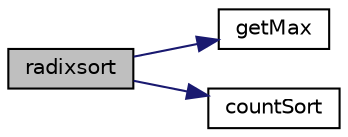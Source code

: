 digraph "radixsort"
{
  edge [fontname="Helvetica",fontsize="10",labelfontname="Helvetica",labelfontsize="10"];
  node [fontname="Helvetica",fontsize="10",shape=record];
  rankdir="LR";
  Node1 [label="radixsort",height=0.2,width=0.4,color="black", fillcolor="grey75", style="filled", fontcolor="black"];
  Node1 -> Node2 [color="midnightblue",fontsize="10",style="solid",fontname="Helvetica"];
  Node2 [label="getMax",height=0.2,width=0.4,color="black", fillcolor="white", style="filled",URL="$RadixSort_8cpp.html#abcaeff5166458feccaf41175c9e6f757"];
  Node1 -> Node3 [color="midnightblue",fontsize="10",style="solid",fontname="Helvetica"];
  Node3 [label="countSort",height=0.2,width=0.4,color="black", fillcolor="white", style="filled",URL="$RadixSort_8cpp.html#a6d0c3b80e7e567a24a09e50303770136"];
}
